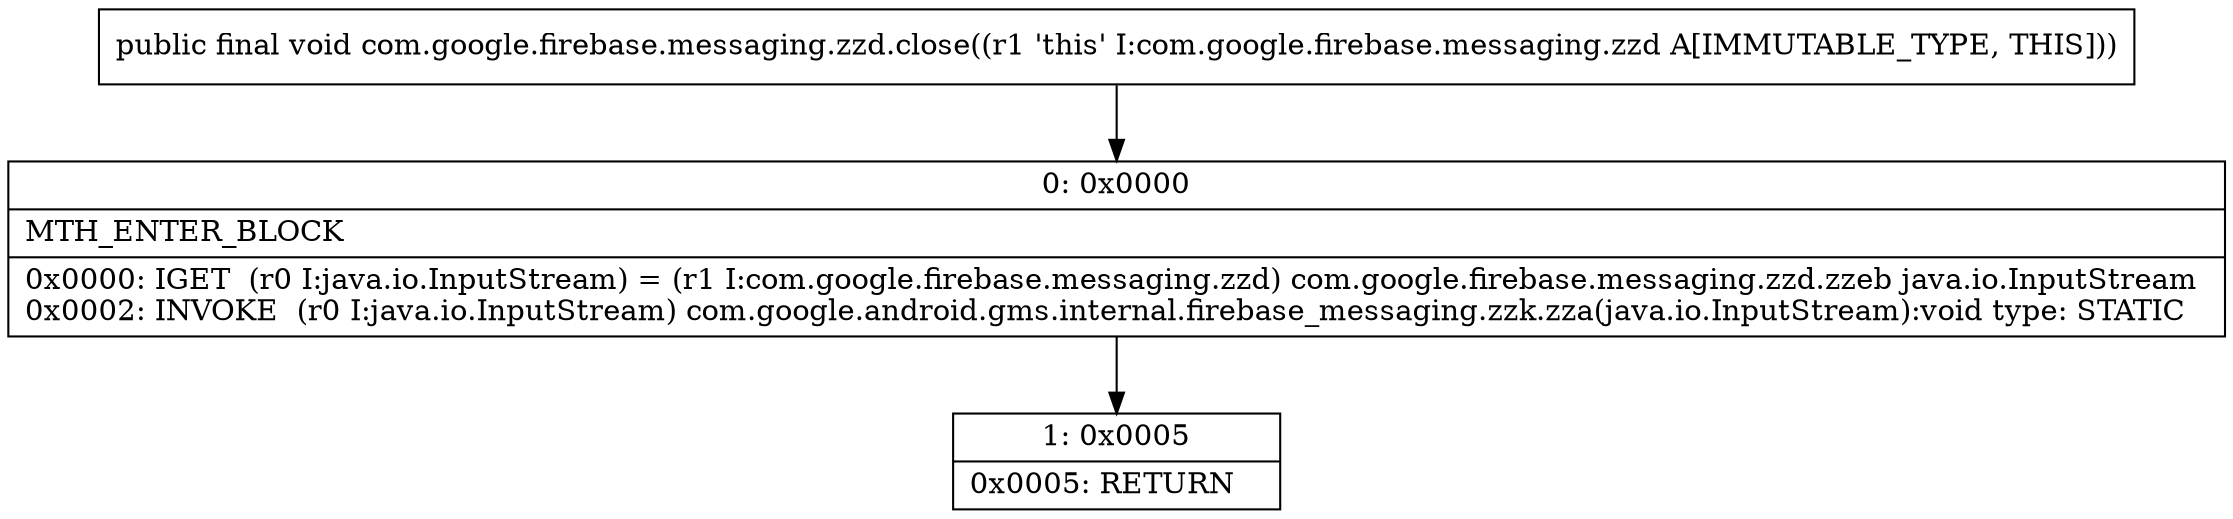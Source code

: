 digraph "CFG forcom.google.firebase.messaging.zzd.close()V" {
Node_0 [shape=record,label="{0\:\ 0x0000|MTH_ENTER_BLOCK\l|0x0000: IGET  (r0 I:java.io.InputStream) = (r1 I:com.google.firebase.messaging.zzd) com.google.firebase.messaging.zzd.zzeb java.io.InputStream \l0x0002: INVOKE  (r0 I:java.io.InputStream) com.google.android.gms.internal.firebase_messaging.zzk.zza(java.io.InputStream):void type: STATIC \l}"];
Node_1 [shape=record,label="{1\:\ 0x0005|0x0005: RETURN   \l}"];
MethodNode[shape=record,label="{public final void com.google.firebase.messaging.zzd.close((r1 'this' I:com.google.firebase.messaging.zzd A[IMMUTABLE_TYPE, THIS])) }"];
MethodNode -> Node_0;
Node_0 -> Node_1;
}


